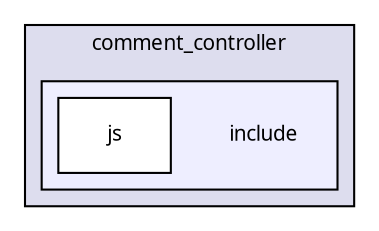 digraph "packages/comment/packages/comment_controller/include/" {
  compound=true
  node [ fontsize="10", fontname="FreeSans.ttf"];
  edge [ labelfontsize="10", labelfontname="FreeSans.ttf"];
  subgraph clusterdir_52fb6c7f5902345abfbff0b36bb8378e {
    graph [ bgcolor="#ddddee", pencolor="black", label="comment_controller" fontname="FreeSans.ttf", fontsize="10", URL="dir_52fb6c7f5902345abfbff0b36bb8378e.html"]
  subgraph clusterdir_596b8762d6bffeed2d8d88f00061dd5e {
    graph [ bgcolor="#eeeeff", pencolor="black", label="" URL="dir_596b8762d6bffeed2d8d88f00061dd5e.html"];
    dir_596b8762d6bffeed2d8d88f00061dd5e [shape=plaintext label="include"];
    dir_763067f062292b9a9257a87aea04642c [shape=box label="js" color="black" fillcolor="white" style="filled" URL="dir_763067f062292b9a9257a87aea04642c.html"];
  }
  }
}
